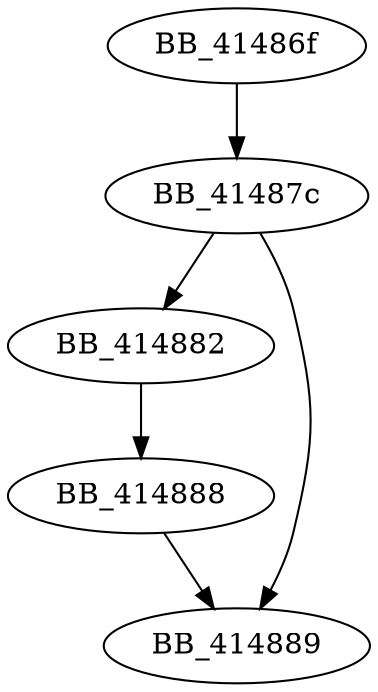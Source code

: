 DiGraph sub_41486F{
BB_41486f->BB_41487c
BB_41487c->BB_414882
BB_41487c->BB_414889
BB_414882->BB_414888
BB_414888->BB_414889
}
